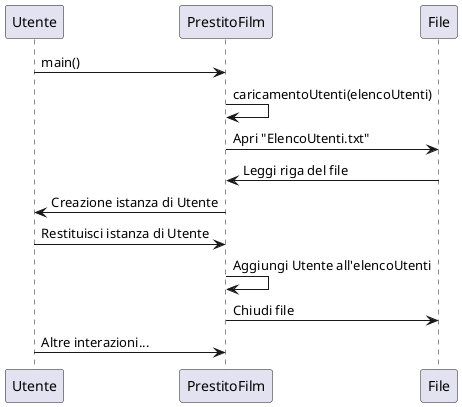 @startuml caricamentoUtenti
Utente->PrestitoFilm: main()
PrestitoFilm->PrestitoFilm: caricamentoUtenti(elencoUtenti)
PrestitoFilm->File: Apri "ElencoUtenti.txt"
File->PrestitoFilm: Leggi riga del file
PrestitoFilm->Utente: Creazione istanza di Utente
Utente->PrestitoFilm: Restituisci istanza di Utente
PrestitoFilm->PrestitoFilm: Aggiungi Utente all'elencoUtenti
PrestitoFilm->File: Chiudi file
Utente->PrestitoFilm: Altre interazioni...
@enduml
